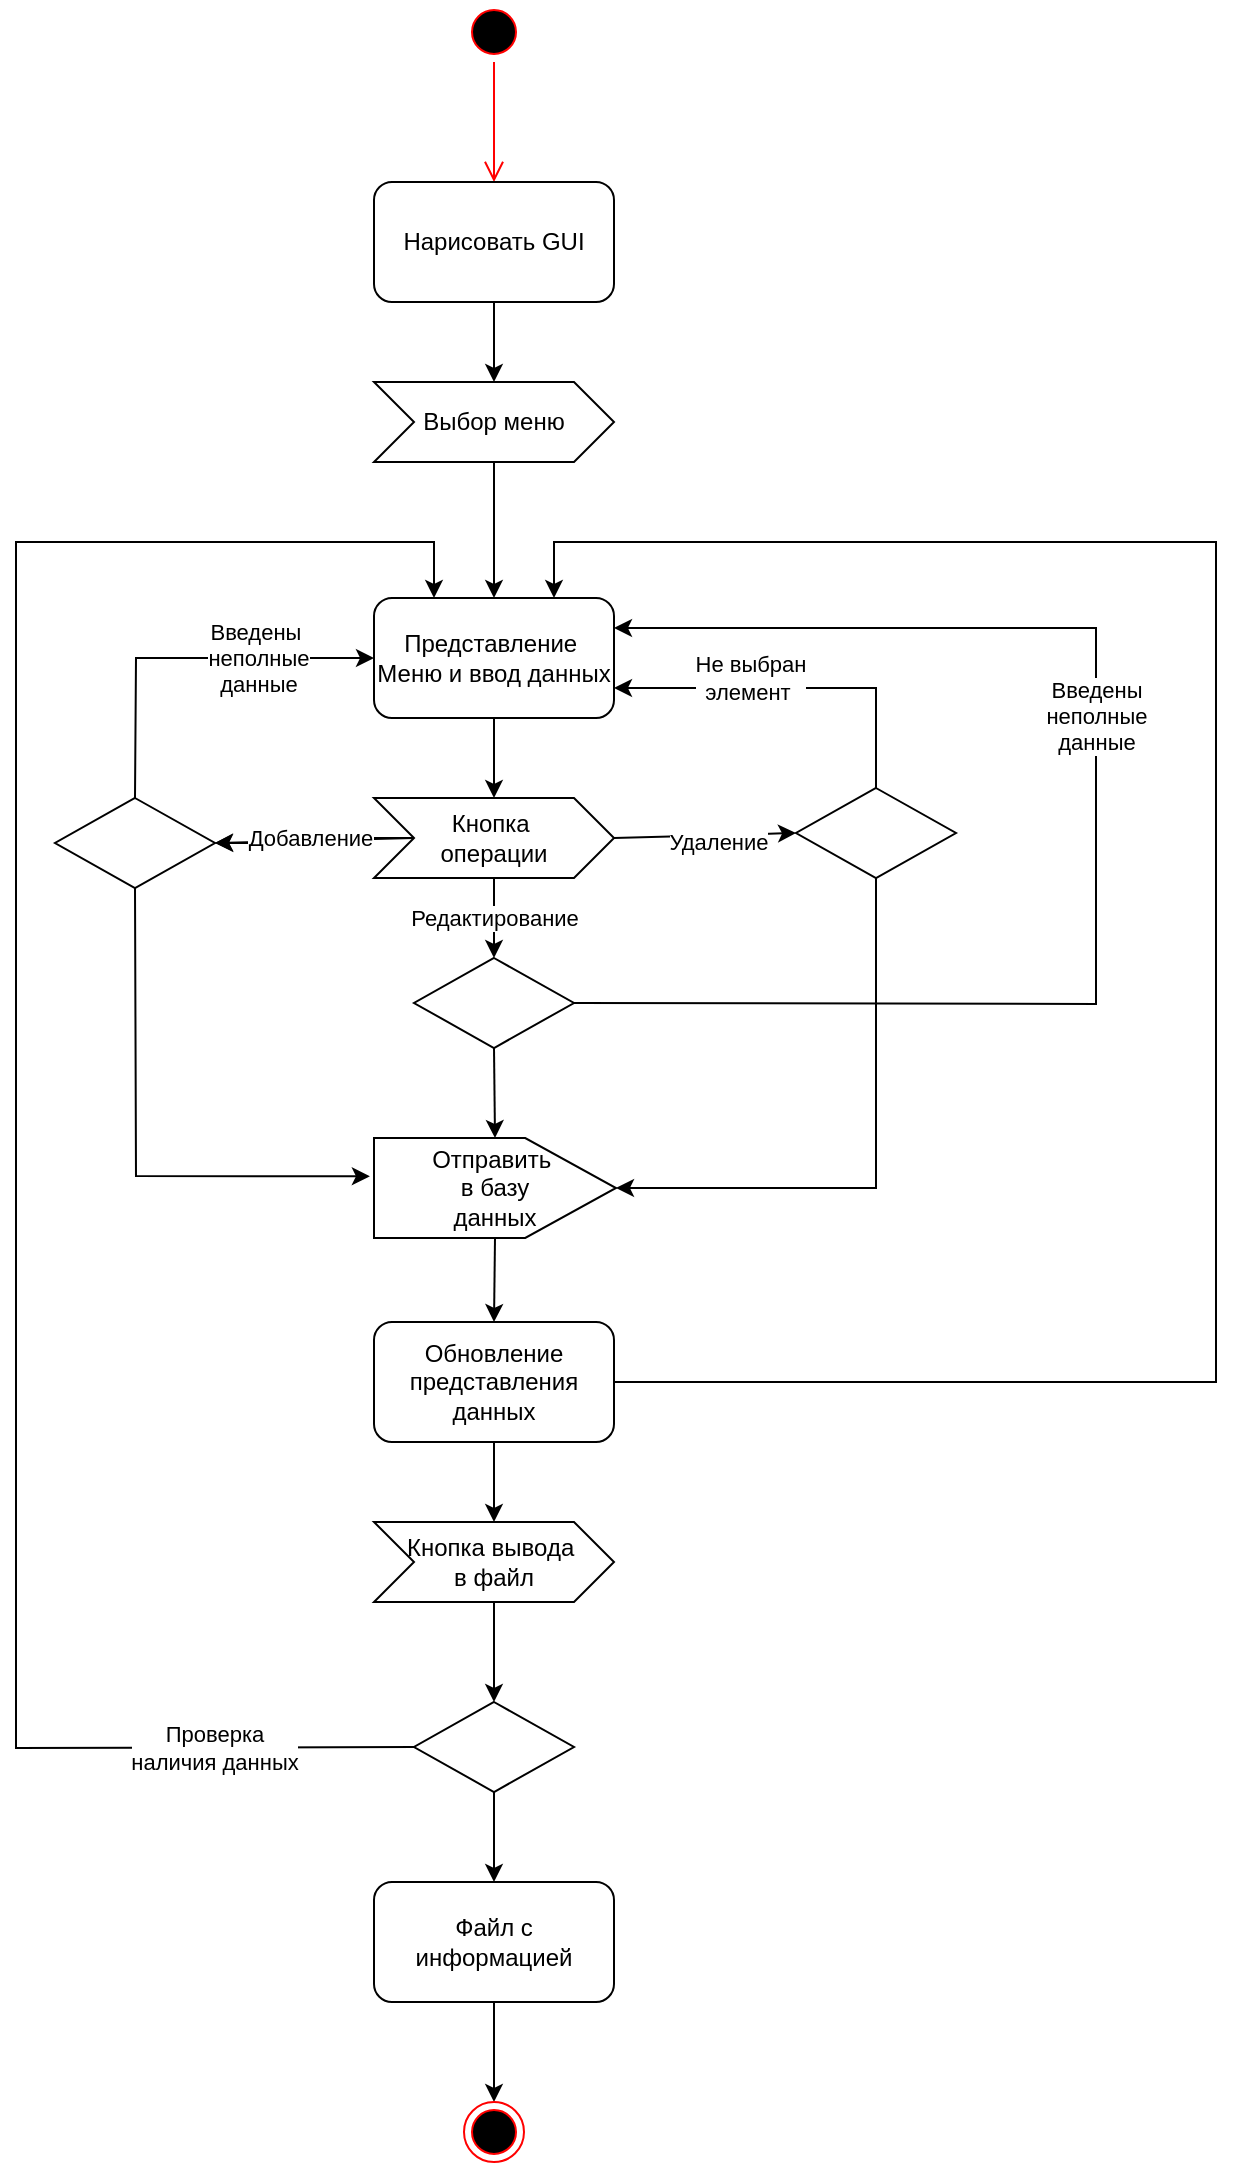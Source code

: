 <mxfile version="16.1.2" type="device"><diagram id="p7qph6QSjdNI-vuLq8Ve" name="Page-1"><mxGraphModel dx="865" dy="541" grid="1" gridSize="10" guides="1" tooltips="1" connect="1" arrows="1" fold="1" page="1" pageScale="1" pageWidth="827" pageHeight="1169" math="0" shadow="0"><root><mxCell id="0"/><mxCell id="1" parent="0"/><mxCell id="McDT12pASXivX-Q5aD7w-1" value="" style="ellipse;html=1;shape=startState;fillColor=#000000;strokeColor=#ff0000;" vertex="1" parent="1"><mxGeometry x="384" y="10" width="30" height="30" as="geometry"/></mxCell><mxCell id="McDT12pASXivX-Q5aD7w-2" value="" style="edgeStyle=orthogonalEdgeStyle;html=1;verticalAlign=bottom;endArrow=open;endSize=8;strokeColor=#ff0000;rounded=0;" edge="1" source="McDT12pASXivX-Q5aD7w-1" parent="1"><mxGeometry relative="1" as="geometry"><mxPoint x="399" y="100" as="targetPoint"/></mxGeometry></mxCell><mxCell id="McDT12pASXivX-Q5aD7w-4" value="&lt;span&gt;Нарисовать GUI&lt;/span&gt;" style="rounded=1;whiteSpace=wrap;html=1;" vertex="1" parent="1"><mxGeometry x="339" y="100" width="120" height="60" as="geometry"/></mxCell><mxCell id="McDT12pASXivX-Q5aD7w-5" value="Выбор меню" style="shape=step;perimeter=stepPerimeter;whiteSpace=wrap;html=1;fixedSize=1;" vertex="1" parent="1"><mxGeometry x="339" y="200" width="120" height="40" as="geometry"/></mxCell><mxCell id="McDT12pASXivX-Q5aD7w-9" value="" style="endArrow=classic;html=1;rounded=0;exitX=0.5;exitY=1;exitDx=0;exitDy=0;entryX=0.5;entryY=0;entryDx=0;entryDy=0;" edge="1" parent="1" source="McDT12pASXivX-Q5aD7w-4" target="McDT12pASXivX-Q5aD7w-5"><mxGeometry width="50" height="50" relative="1" as="geometry"><mxPoint x="540" y="260" as="sourcePoint"/><mxPoint x="590" y="210" as="targetPoint"/></mxGeometry></mxCell><mxCell id="McDT12pASXivX-Q5aD7w-10" value="" style="endArrow=classic;html=1;rounded=0;exitX=0.5;exitY=1;exitDx=0;exitDy=0;entryX=0.5;entryY=0;entryDx=0;entryDy=0;" edge="1" parent="1" source="McDT12pASXivX-Q5aD7w-5" target="McDT12pASXivX-Q5aD7w-12"><mxGeometry width="50" height="50" relative="1" as="geometry"><mxPoint x="490" y="320" as="sourcePoint"/><mxPoint x="399" y="300" as="targetPoint"/></mxGeometry></mxCell><mxCell id="McDT12pASXivX-Q5aD7w-12" value="Представление&amp;nbsp;&lt;br&gt;Меню и ввод данных" style="rounded=1;whiteSpace=wrap;html=1;" vertex="1" parent="1"><mxGeometry x="339" y="308" width="120" height="60" as="geometry"/></mxCell><mxCell id="McDT12pASXivX-Q5aD7w-59" value="" style="edgeStyle=orthogonalEdgeStyle;rounded=0;orthogonalLoop=1;jettySize=auto;html=1;startArrow=none;startFill=0;endArrow=classic;endFill=1;" edge="1" parent="1" source="McDT12pASXivX-Q5aD7w-13" target="McDT12pASXivX-Q5aD7w-14"><mxGeometry relative="1" as="geometry"/></mxCell><mxCell id="McDT12pASXivX-Q5aD7w-13" value="Кнопка&amp;nbsp;&lt;br&gt;операции" style="shape=step;perimeter=stepPerimeter;whiteSpace=wrap;html=1;fixedSize=1;" vertex="1" parent="1"><mxGeometry x="339" y="408" width="120" height="40" as="geometry"/></mxCell><mxCell id="McDT12pASXivX-Q5aD7w-14" value="" style="rhombus;whiteSpace=wrap;html=1;" vertex="1" parent="1"><mxGeometry x="179.5" y="408" width="80" height="45" as="geometry"/></mxCell><mxCell id="McDT12pASXivX-Q5aD7w-16" value="" style="endArrow=classic;html=1;rounded=0;exitX=0.5;exitY=1;exitDx=0;exitDy=0;entryX=0.5;entryY=0;entryDx=0;entryDy=0;" edge="1" parent="1" source="McDT12pASXivX-Q5aD7w-12" target="McDT12pASXivX-Q5aD7w-13"><mxGeometry width="50" height="50" relative="1" as="geometry"><mxPoint x="540" y="428" as="sourcePoint"/><mxPoint x="590" y="378" as="targetPoint"/></mxGeometry></mxCell><mxCell id="McDT12pASXivX-Q5aD7w-19" value="Отправить&amp;nbsp;&lt;br&gt;в базу&lt;br&gt;данных" style="shape=offPageConnector;whiteSpace=wrap;html=1;direction=north;" vertex="1" parent="1"><mxGeometry x="339" y="578" width="121" height="50" as="geometry"/></mxCell><mxCell id="McDT12pASXivX-Q5aD7w-26" value="" style="endArrow=classic;html=1;rounded=0;exitX=0;exitY=0.5;exitDx=0;exitDy=0;entryX=1;entryY=0.5;entryDx=0;entryDy=0;endFill=1;" edge="1" parent="1" source="McDT12pASXivX-Q5aD7w-13" target="McDT12pASXivX-Q5aD7w-14"><mxGeometry width="50" height="50" relative="1" as="geometry"><mxPoint x="390" y="538" as="sourcePoint"/><mxPoint x="440" y="488" as="targetPoint"/></mxGeometry></mxCell><mxCell id="McDT12pASXivX-Q5aD7w-27" value="Добавление" style="edgeLabel;html=1;align=center;verticalAlign=middle;resizable=0;points=[];" vertex="1" connectable="0" parent="McDT12pASXivX-Q5aD7w-26"><mxGeometry x="0.231" y="-1" relative="1" as="geometry"><mxPoint x="9" y="-1" as="offset"/></mxGeometry></mxCell><mxCell id="McDT12pASXivX-Q5aD7w-28" value="" style="endArrow=classic;html=1;rounded=0;exitX=0.5;exitY=0;exitDx=0;exitDy=0;entryX=0;entryY=0.5;entryDx=0;entryDy=0;endFill=1;" edge="1" parent="1" source="McDT12pASXivX-Q5aD7w-14" target="McDT12pASXivX-Q5aD7w-12"><mxGeometry width="50" height="50" relative="1" as="geometry"><mxPoint x="240" y="388" as="sourcePoint"/><mxPoint x="290" y="338" as="targetPoint"/><Array as="points"><mxPoint x="220" y="338"/></Array></mxGeometry></mxCell><mxCell id="McDT12pASXivX-Q5aD7w-29" value="Введены&amp;nbsp;&lt;br&gt;неполные&lt;br&gt;данные" style="edgeLabel;html=1;align=center;verticalAlign=middle;resizable=0;points=[];" vertex="1" connectable="0" parent="McDT12pASXivX-Q5aD7w-28"><mxGeometry x="-0.009" y="-1" relative="1" as="geometry"><mxPoint x="37" y="-1" as="offset"/></mxGeometry></mxCell><mxCell id="McDT12pASXivX-Q5aD7w-30" value="" style="rhombus;whiteSpace=wrap;html=1;" vertex="1" parent="1"><mxGeometry x="550" y="403" width="80" height="45" as="geometry"/></mxCell><mxCell id="McDT12pASXivX-Q5aD7w-32" value="" style="endArrow=classic;html=1;rounded=0;exitX=0.5;exitY=0;exitDx=0;exitDy=0;entryX=1;entryY=0.75;entryDx=0;entryDy=0;endFill=1;" edge="1" parent="1" source="McDT12pASXivX-Q5aD7w-30" target="McDT12pASXivX-Q5aD7w-12"><mxGeometry width="50" height="50" relative="1" as="geometry"><mxPoint x="520" y="558" as="sourcePoint"/><mxPoint x="570" y="508" as="targetPoint"/><Array as="points"><mxPoint x="590" y="353"/><mxPoint x="500" y="353"/></Array></mxGeometry></mxCell><mxCell id="McDT12pASXivX-Q5aD7w-33" value="Не выбран&lt;br&gt;элемент&amp;nbsp;" style="edgeLabel;html=1;align=center;verticalAlign=middle;resizable=0;points=[];" vertex="1" connectable="0" parent="McDT12pASXivX-Q5aD7w-32"><mxGeometry x="-0.237" relative="1" as="geometry"><mxPoint x="-44" y="-5" as="offset"/></mxGeometry></mxCell><mxCell id="McDT12pASXivX-Q5aD7w-35" value="" style="endArrow=classic;html=1;rounded=0;exitX=1;exitY=0.5;exitDx=0;exitDy=0;entryX=0;entryY=0.5;entryDx=0;entryDy=0;startArrow=none;startFill=0;endFill=1;" edge="1" parent="1" source="McDT12pASXivX-Q5aD7w-13" target="McDT12pASXivX-Q5aD7w-30"><mxGeometry width="50" height="50" relative="1" as="geometry"><mxPoint x="460" y="538" as="sourcePoint"/><mxPoint x="510" y="488" as="targetPoint"/></mxGeometry></mxCell><mxCell id="McDT12pASXivX-Q5aD7w-36" value="Удаление" style="edgeLabel;html=1;align=center;verticalAlign=middle;resizable=0;points=[];" vertex="1" connectable="0" parent="McDT12pASXivX-Q5aD7w-35"><mxGeometry x="-0.35" y="-3" relative="1" as="geometry"><mxPoint x="22" as="offset"/></mxGeometry></mxCell><mxCell id="McDT12pASXivX-Q5aD7w-37" value="" style="rhombus;whiteSpace=wrap;html=1;" vertex="1" parent="1"><mxGeometry x="359" y="488" width="80" height="45" as="geometry"/></mxCell><mxCell id="McDT12pASXivX-Q5aD7w-41" value="Кнопка вывода&amp;nbsp;&lt;br&gt;в файл" style="shape=step;perimeter=stepPerimeter;whiteSpace=wrap;html=1;fixedSize=1;" vertex="1" parent="1"><mxGeometry x="339" y="770" width="120" height="40" as="geometry"/></mxCell><mxCell id="McDT12pASXivX-Q5aD7w-42" value="Редактирование" style="endArrow=none;html=1;rounded=0;entryX=0.5;entryY=1;entryDx=0;entryDy=0;exitX=0.5;exitY=0;exitDx=0;exitDy=0;endFill=0;startArrow=classic;startFill=1;" edge="1" parent="1" source="McDT12pASXivX-Q5aD7w-37" target="McDT12pASXivX-Q5aD7w-13"><mxGeometry width="50" height="50" relative="1" as="geometry"><mxPoint x="480" y="538" as="sourcePoint"/><mxPoint x="530" y="488" as="targetPoint"/></mxGeometry></mxCell><mxCell id="McDT12pASXivX-Q5aD7w-43" value="" style="endArrow=classic;html=1;rounded=0;exitX=1;exitY=0.5;exitDx=0;exitDy=0;entryX=1;entryY=0.25;entryDx=0;entryDy=0;startArrow=none;startFill=0;endFill=1;" edge="1" parent="1" source="McDT12pASXivX-Q5aD7w-37" target="McDT12pASXivX-Q5aD7w-12"><mxGeometry width="50" height="50" relative="1" as="geometry"><mxPoint x="570" y="578" as="sourcePoint"/><mxPoint x="620" y="528" as="targetPoint"/><Array as="points"><mxPoint x="700" y="511"/><mxPoint x="700" y="323"/></Array></mxGeometry></mxCell><mxCell id="McDT12pASXivX-Q5aD7w-45" value="Введены&lt;br&gt;неполные&lt;br&gt;данные" style="edgeLabel;html=1;align=center;verticalAlign=middle;resizable=0;points=[];" vertex="1" connectable="0" parent="McDT12pASXivX-Q5aD7w-43"><mxGeometry x="0.175" relative="1" as="geometry"><mxPoint as="offset"/></mxGeometry></mxCell><mxCell id="McDT12pASXivX-Q5aD7w-46" value="" style="endArrow=none;html=1;rounded=0;entryX=0.5;entryY=1;entryDx=0;entryDy=0;exitX=0.617;exitY=-0.017;exitDx=0;exitDy=0;exitPerimeter=0;startArrow=classic;startFill=1;" edge="1" parent="1" source="McDT12pASXivX-Q5aD7w-19" target="McDT12pASXivX-Q5aD7w-14"><mxGeometry width="50" height="50" relative="1" as="geometry"><mxPoint x="200" y="588" as="sourcePoint"/><mxPoint x="250" y="538" as="targetPoint"/><Array as="points"><mxPoint x="220" y="597"/></Array></mxGeometry></mxCell><mxCell id="McDT12pASXivX-Q5aD7w-47" value="" style="endArrow=classic;html=1;rounded=0;exitX=0.5;exitY=1;exitDx=0;exitDy=0;entryX=1;entryY=0.5;entryDx=0;entryDy=0;" edge="1" parent="1" source="McDT12pASXivX-Q5aD7w-37" target="McDT12pASXivX-Q5aD7w-19"><mxGeometry width="50" height="50" relative="1" as="geometry"><mxPoint x="510" y="608" as="sourcePoint"/><mxPoint x="560" y="558" as="targetPoint"/></mxGeometry></mxCell><mxCell id="McDT12pASXivX-Q5aD7w-48" value="" style="endArrow=classic;html=1;rounded=0;exitX=0.5;exitY=1;exitDx=0;exitDy=0;entryX=0.5;entryY=1;entryDx=0;entryDy=0;" edge="1" parent="1" source="McDT12pASXivX-Q5aD7w-30" target="McDT12pASXivX-Q5aD7w-19"><mxGeometry width="50" height="50" relative="1" as="geometry"><mxPoint x="680" y="628" as="sourcePoint"/><mxPoint x="730" y="578" as="targetPoint"/><Array as="points"><mxPoint x="590" y="603"/></Array></mxGeometry></mxCell><mxCell id="McDT12pASXivX-Q5aD7w-49" value="Обновление представления&lt;br&gt;данных" style="rounded=1;whiteSpace=wrap;html=1;" vertex="1" parent="1"><mxGeometry x="339" y="670" width="120" height="60" as="geometry"/></mxCell><mxCell id="McDT12pASXivX-Q5aD7w-50" value="" style="endArrow=classic;html=1;rounded=0;exitX=0;exitY=0.5;exitDx=0;exitDy=0;entryX=0.5;entryY=0;entryDx=0;entryDy=0;" edge="1" parent="1" source="McDT12pASXivX-Q5aD7w-19" target="McDT12pASXivX-Q5aD7w-49"><mxGeometry width="50" height="50" relative="1" as="geometry"><mxPoint x="520" y="720" as="sourcePoint"/><mxPoint x="570" y="670" as="targetPoint"/></mxGeometry></mxCell><mxCell id="McDT12pASXivX-Q5aD7w-51" value="" style="endArrow=classic;html=1;rounded=0;exitX=1;exitY=0.5;exitDx=0;exitDy=0;entryX=0.75;entryY=0;entryDx=0;entryDy=0;" edge="1" parent="1" source="McDT12pASXivX-Q5aD7w-49" target="McDT12pASXivX-Q5aD7w-12"><mxGeometry width="50" height="50" relative="1" as="geometry"><mxPoint x="630" y="700" as="sourcePoint"/><mxPoint x="680" y="650" as="targetPoint"/><Array as="points"><mxPoint x="760" y="700"/><mxPoint x="760" y="280"/><mxPoint x="429" y="280"/></Array></mxGeometry></mxCell><mxCell id="McDT12pASXivX-Q5aD7w-52" value="" style="endArrow=classic;html=1;rounded=0;exitX=0.5;exitY=1;exitDx=0;exitDy=0;entryX=0.5;entryY=0;entryDx=0;entryDy=0;" edge="1" parent="1" source="McDT12pASXivX-Q5aD7w-49" target="McDT12pASXivX-Q5aD7w-41"><mxGeometry width="50" height="50" relative="1" as="geometry"><mxPoint x="500" y="800" as="sourcePoint"/><mxPoint x="550" y="750" as="targetPoint"/></mxGeometry></mxCell><mxCell id="McDT12pASXivX-Q5aD7w-58" value="" style="edgeStyle=orthogonalEdgeStyle;rounded=0;orthogonalLoop=1;jettySize=auto;html=1;startArrow=none;startFill=0;endArrow=classic;endFill=1;" edge="1" parent="1" source="McDT12pASXivX-Q5aD7w-53" target="McDT12pASXivX-Q5aD7w-57"><mxGeometry relative="1" as="geometry"/></mxCell><mxCell id="McDT12pASXivX-Q5aD7w-53" value="" style="rhombus;whiteSpace=wrap;html=1;" vertex="1" parent="1"><mxGeometry x="359" y="860" width="80" height="45" as="geometry"/></mxCell><mxCell id="McDT12pASXivX-Q5aD7w-54" value="" style="endArrow=classic;html=1;rounded=0;exitX=0.5;exitY=1;exitDx=0;exitDy=0;entryX=0.5;entryY=0;entryDx=0;entryDy=0;" edge="1" parent="1" source="McDT12pASXivX-Q5aD7w-41" target="McDT12pASXivX-Q5aD7w-53"><mxGeometry width="50" height="50" relative="1" as="geometry"><mxPoint x="410" y="990" as="sourcePoint"/><mxPoint x="460" y="940" as="targetPoint"/></mxGeometry></mxCell><mxCell id="McDT12pASXivX-Q5aD7w-55" value="" style="endArrow=classic;html=1;rounded=0;exitX=0;exitY=0.5;exitDx=0;exitDy=0;entryX=0.25;entryY=0;entryDx=0;entryDy=0;" edge="1" parent="1" source="McDT12pASXivX-Q5aD7w-53" target="McDT12pASXivX-Q5aD7w-12"><mxGeometry width="50" height="50" relative="1" as="geometry"><mxPoint x="250" y="860" as="sourcePoint"/><mxPoint x="300" y="810" as="targetPoint"/><Array as="points"><mxPoint x="160" y="883"/><mxPoint x="160" y="280"/><mxPoint x="369" y="280"/></Array></mxGeometry></mxCell><mxCell id="McDT12pASXivX-Q5aD7w-56" value="Проверка &lt;br&gt;наличия данных" style="edgeLabel;html=1;align=center;verticalAlign=middle;resizable=0;points=[];" vertex="1" connectable="0" parent="McDT12pASXivX-Q5aD7w-55"><mxGeometry x="-0.719" y="1" relative="1" as="geometry"><mxPoint x="46" y="-1" as="offset"/></mxGeometry></mxCell><mxCell id="McDT12pASXivX-Q5aD7w-61" value="" style="edgeStyle=orthogonalEdgeStyle;rounded=0;orthogonalLoop=1;jettySize=auto;html=1;startArrow=none;startFill=0;endArrow=classic;endFill=1;" edge="1" parent="1" source="McDT12pASXivX-Q5aD7w-57" target="McDT12pASXivX-Q5aD7w-60"><mxGeometry relative="1" as="geometry"/></mxCell><mxCell id="McDT12pASXivX-Q5aD7w-57" value="Файл с информацией" style="rounded=1;whiteSpace=wrap;html=1;" vertex="1" parent="1"><mxGeometry x="339" y="950" width="120" height="60" as="geometry"/></mxCell><mxCell id="McDT12pASXivX-Q5aD7w-60" value="" style="ellipse;html=1;shape=endState;fillColor=#000000;strokeColor=#ff0000;" vertex="1" parent="1"><mxGeometry x="384" y="1060" width="30" height="30" as="geometry"/></mxCell></root></mxGraphModel></diagram></mxfile>